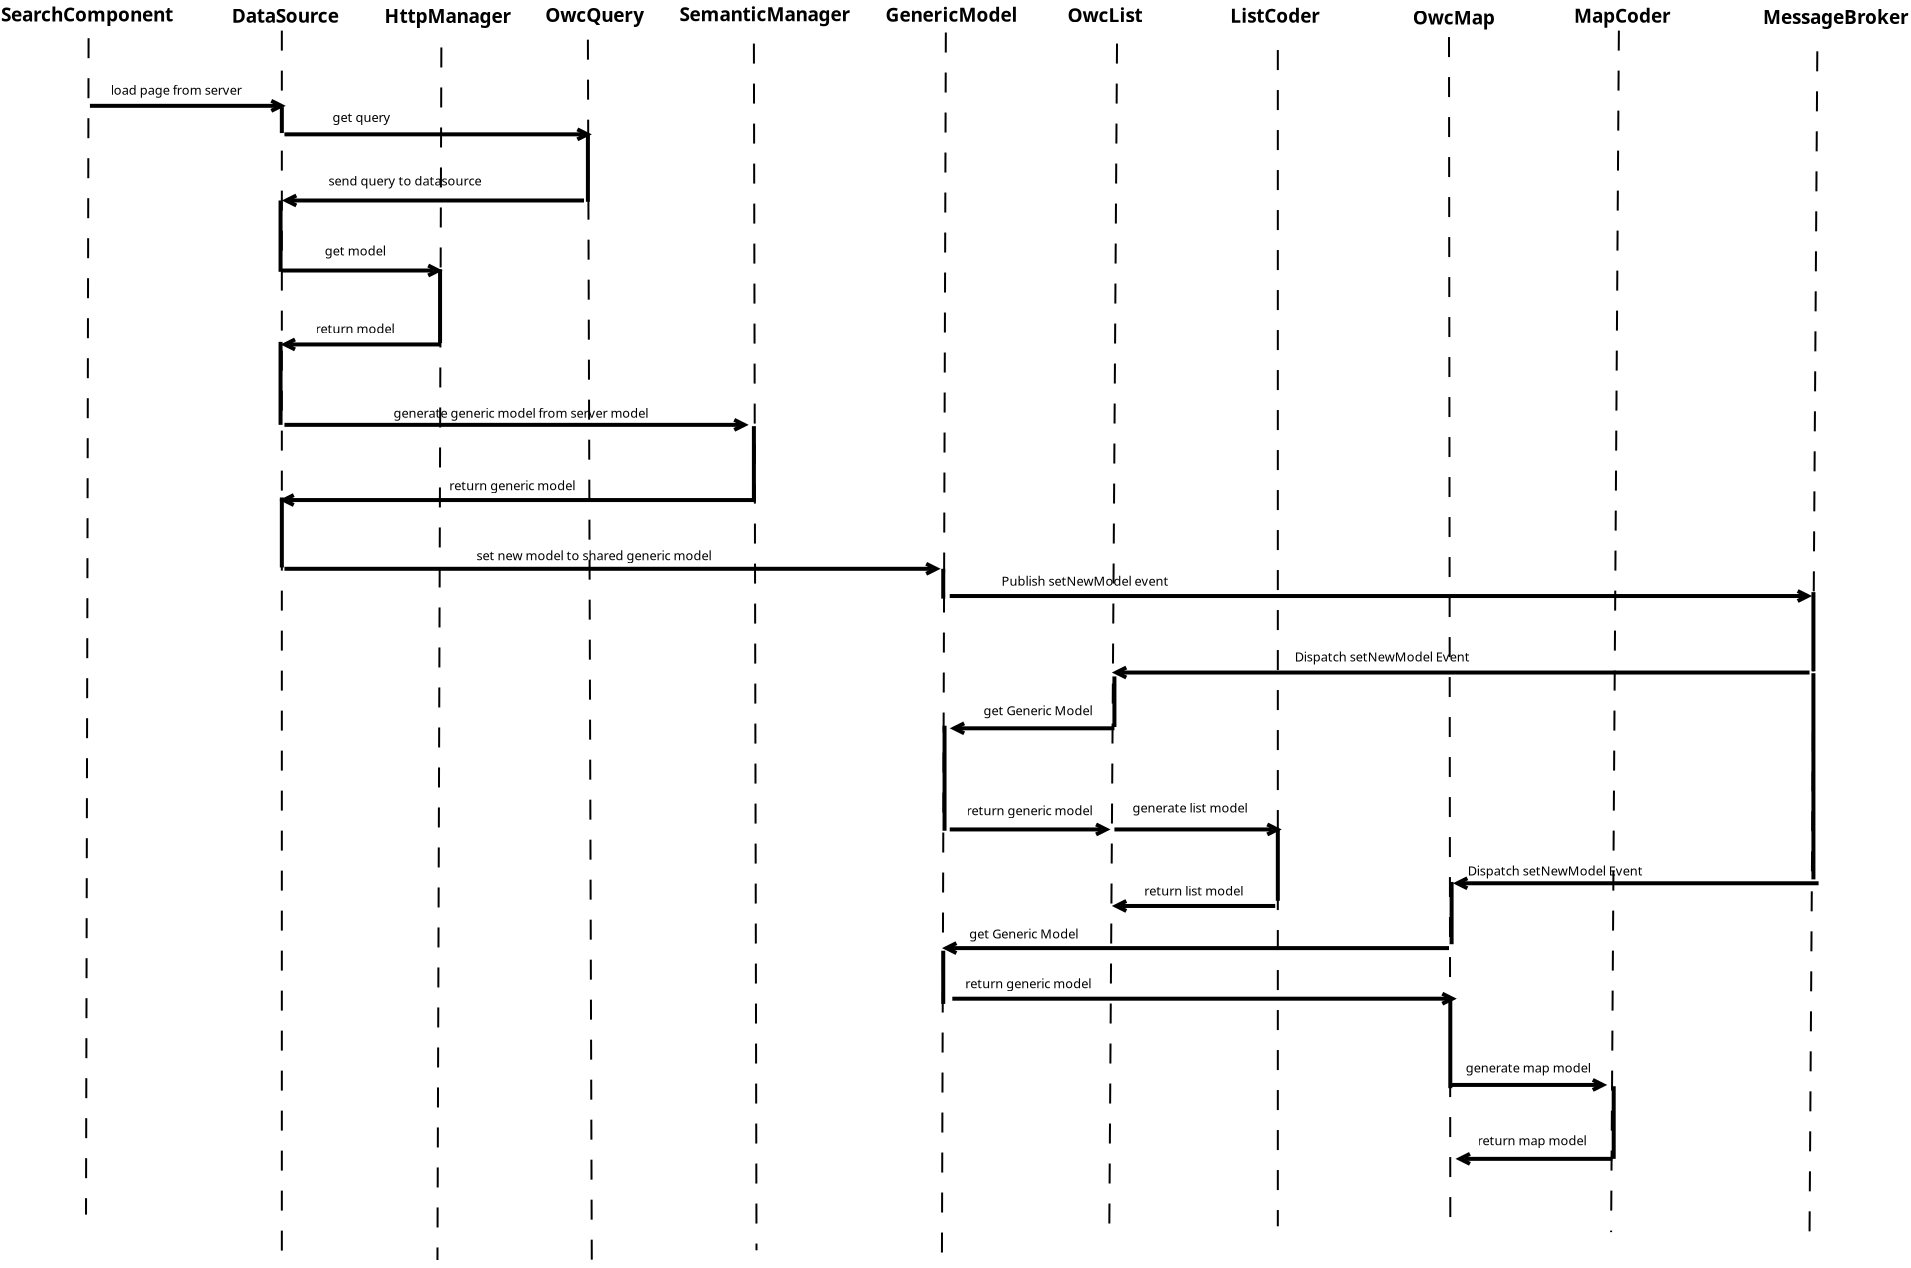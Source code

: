 <?xml version="1.0" encoding="UTF-8"?>
<dia:diagram xmlns:dia="http://www.lysator.liu.se/~alla/dia/">
  <dia:layer name="Background" visible="true" active="true">
    <dia:object type="Standard - Text" version="1" id="O0">
      <dia:attribute name="obj_pos">
        <dia:point val="4.536,3.713"/>
      </dia:attribute>
      <dia:attribute name="obj_bb">
        <dia:rectangle val="4.536,2.83;14.341,3.938"/>
      </dia:attribute>
      <dia:attribute name="text">
        <dia:composite type="text">
          <dia:attribute name="string">
            <dia:string>#SearchComponent#</dia:string>
          </dia:attribute>
          <dia:attribute name="font">
            <dia:font family="sans" style="80" name="Helvetica-Bold"/>
          </dia:attribute>
          <dia:attribute name="height">
            <dia:real val="1.189"/>
          </dia:attribute>
          <dia:attribute name="pos">
            <dia:point val="4.536,3.713"/>
          </dia:attribute>
          <dia:attribute name="color">
            <dia:color val="#000000"/>
          </dia:attribute>
          <dia:attribute name="alignment">
            <dia:enum val="0"/>
          </dia:attribute>
        </dia:composite>
      </dia:attribute>
      <dia:attribute name="valign">
        <dia:enum val="3"/>
      </dia:attribute>
    </dia:object>
    <dia:object type="Standard - Text" version="1" id="O1">
      <dia:attribute name="obj_pos">
        <dia:point val="16.072,3.783"/>
      </dia:attribute>
      <dia:attribute name="obj_bb">
        <dia:rectangle val="16.072,2.9;22.284,4.008"/>
      </dia:attribute>
      <dia:attribute name="text">
        <dia:composite type="text">
          <dia:attribute name="string">
            <dia:string>#DataSource#</dia:string>
          </dia:attribute>
          <dia:attribute name="font">
            <dia:font family="sans" style="80" name="Helvetica-Bold"/>
          </dia:attribute>
          <dia:attribute name="height">
            <dia:real val="1.189"/>
          </dia:attribute>
          <dia:attribute name="pos">
            <dia:point val="16.072,3.783"/>
          </dia:attribute>
          <dia:attribute name="color">
            <dia:color val="#000000"/>
          </dia:attribute>
          <dia:attribute name="alignment">
            <dia:enum val="0"/>
          </dia:attribute>
        </dia:composite>
      </dia:attribute>
      <dia:attribute name="valign">
        <dia:enum val="3"/>
      </dia:attribute>
    </dia:object>
    <dia:object type="Standard - Text" version="1" id="O2">
      <dia:attribute name="obj_pos">
        <dia:point val="31.746,3.738"/>
      </dia:attribute>
      <dia:attribute name="obj_bb">
        <dia:rectangle val="31.746,2.856;37.211,3.963"/>
      </dia:attribute>
      <dia:attribute name="text">
        <dia:composite type="text">
          <dia:attribute name="string">
            <dia:string>#OwcQuery#</dia:string>
          </dia:attribute>
          <dia:attribute name="font">
            <dia:font family="sans" style="80" name="Helvetica-Bold"/>
          </dia:attribute>
          <dia:attribute name="height">
            <dia:real val="1.189"/>
          </dia:attribute>
          <dia:attribute name="pos">
            <dia:point val="31.746,3.738"/>
          </dia:attribute>
          <dia:attribute name="color">
            <dia:color val="#000000"/>
          </dia:attribute>
          <dia:attribute name="alignment">
            <dia:enum val="0"/>
          </dia:attribute>
        </dia:composite>
      </dia:attribute>
      <dia:attribute name="valign">
        <dia:enum val="3"/>
      </dia:attribute>
    </dia:object>
    <dia:object type="Standard - Text" version="1" id="O3">
      <dia:attribute name="obj_pos">
        <dia:point val="38.456,3.708"/>
      </dia:attribute>
      <dia:attribute name="obj_bb">
        <dia:rectangle val="38.456,2.825;48.131,3.933"/>
      </dia:attribute>
      <dia:attribute name="text">
        <dia:composite type="text">
          <dia:attribute name="string">
            <dia:string>#SemanticManager#</dia:string>
          </dia:attribute>
          <dia:attribute name="font">
            <dia:font family="sans" style="80" name="Helvetica-Bold"/>
          </dia:attribute>
          <dia:attribute name="height">
            <dia:real val="1.189"/>
          </dia:attribute>
          <dia:attribute name="pos">
            <dia:point val="38.456,3.708"/>
          </dia:attribute>
          <dia:attribute name="color">
            <dia:color val="#000000"/>
          </dia:attribute>
          <dia:attribute name="alignment">
            <dia:enum val="0"/>
          </dia:attribute>
        </dia:composite>
      </dia:attribute>
      <dia:attribute name="valign">
        <dia:enum val="3"/>
      </dia:attribute>
    </dia:object>
    <dia:object type="Standard - Text" version="1" id="O4">
      <dia:attribute name="obj_pos">
        <dia:point val="48.761,3.728"/>
      </dia:attribute>
      <dia:attribute name="obj_bb">
        <dia:rectangle val="48.761,2.845;56.111,3.953"/>
      </dia:attribute>
      <dia:attribute name="text">
        <dia:composite type="text">
          <dia:attribute name="string">
            <dia:string>#GenericModel#</dia:string>
          </dia:attribute>
          <dia:attribute name="font">
            <dia:font family="sans" style="80" name="Helvetica-Bold"/>
          </dia:attribute>
          <dia:attribute name="height">
            <dia:real val="1.189"/>
          </dia:attribute>
          <dia:attribute name="pos">
            <dia:point val="48.761,3.728"/>
          </dia:attribute>
          <dia:attribute name="color">
            <dia:color val="#000000"/>
          </dia:attribute>
          <dia:attribute name="alignment">
            <dia:enum val="0"/>
          </dia:attribute>
        </dia:composite>
      </dia:attribute>
      <dia:attribute name="valign">
        <dia:enum val="3"/>
      </dia:attribute>
    </dia:object>
    <dia:object type="Standard - Text" version="1" id="O5">
      <dia:attribute name="obj_pos">
        <dia:point val="57.857,3.757"/>
      </dia:attribute>
      <dia:attribute name="obj_bb">
        <dia:rectangle val="57.857,2.875;62.054,3.982"/>
      </dia:attribute>
      <dia:attribute name="text">
        <dia:composite type="text">
          <dia:attribute name="string">
            <dia:string>#OwcList#</dia:string>
          </dia:attribute>
          <dia:attribute name="font">
            <dia:font family="sans" style="80" name="Helvetica-Bold"/>
          </dia:attribute>
          <dia:attribute name="height">
            <dia:real val="1.189"/>
          </dia:attribute>
          <dia:attribute name="pos">
            <dia:point val="57.857,3.757"/>
          </dia:attribute>
          <dia:attribute name="color">
            <dia:color val="#000000"/>
          </dia:attribute>
          <dia:attribute name="alignment">
            <dia:enum val="0"/>
          </dia:attribute>
        </dia:composite>
      </dia:attribute>
      <dia:attribute name="valign">
        <dia:enum val="3"/>
      </dia:attribute>
    </dia:object>
    <dia:object type="Standard - Text" version="1" id="O6">
      <dia:attribute name="obj_pos">
        <dia:point val="65.995,3.772"/>
      </dia:attribute>
      <dia:attribute name="obj_bb">
        <dia:rectangle val="65.995,2.89;71.087,3.997"/>
      </dia:attribute>
      <dia:attribute name="text">
        <dia:composite type="text">
          <dia:attribute name="string">
            <dia:string>#ListCoder#</dia:string>
          </dia:attribute>
          <dia:attribute name="font">
            <dia:font family="sans" style="80" name="Helvetica-Bold"/>
          </dia:attribute>
          <dia:attribute name="height">
            <dia:real val="1.189"/>
          </dia:attribute>
          <dia:attribute name="pos">
            <dia:point val="65.995,3.772"/>
          </dia:attribute>
          <dia:attribute name="color">
            <dia:color val="#000000"/>
          </dia:attribute>
          <dia:attribute name="alignment">
            <dia:enum val="0"/>
          </dia:attribute>
        </dia:composite>
      </dia:attribute>
      <dia:attribute name="valign">
        <dia:enum val="3"/>
      </dia:attribute>
    </dia:object>
    <dia:object type="Standard - Text" version="1" id="O7">
      <dia:attribute name="obj_pos">
        <dia:point val="75.129,3.866"/>
      </dia:attribute>
      <dia:attribute name="obj_bb">
        <dia:rectangle val="75.129,2.984;79.642,4.091"/>
      </dia:attribute>
      <dia:attribute name="text">
        <dia:composite type="text">
          <dia:attribute name="string">
            <dia:string>#OwcMap#</dia:string>
          </dia:attribute>
          <dia:attribute name="font">
            <dia:font family="sans" style="80" name="Helvetica-Bold"/>
          </dia:attribute>
          <dia:attribute name="height">
            <dia:real val="1.189"/>
          </dia:attribute>
          <dia:attribute name="pos">
            <dia:point val="75.129,3.866"/>
          </dia:attribute>
          <dia:attribute name="color">
            <dia:color val="#000000"/>
          </dia:attribute>
          <dia:attribute name="alignment">
            <dia:enum val="0"/>
          </dia:attribute>
        </dia:composite>
      </dia:attribute>
      <dia:attribute name="valign">
        <dia:enum val="3"/>
      </dia:attribute>
    </dia:object>
    <dia:object type="Standard - Text" version="1" id="O8">
      <dia:attribute name="obj_pos">
        <dia:point val="83.19,3.777"/>
      </dia:attribute>
      <dia:attribute name="obj_bb">
        <dia:rectangle val="83.19,2.894;88.597,4.002"/>
      </dia:attribute>
      <dia:attribute name="text">
        <dia:composite type="text">
          <dia:attribute name="string">
            <dia:string>#MapCoder#</dia:string>
          </dia:attribute>
          <dia:attribute name="font">
            <dia:font family="sans" style="80" name="Helvetica-Bold"/>
          </dia:attribute>
          <dia:attribute name="height">
            <dia:real val="1.189"/>
          </dia:attribute>
          <dia:attribute name="pos">
            <dia:point val="83.19,3.777"/>
          </dia:attribute>
          <dia:attribute name="color">
            <dia:color val="#000000"/>
          </dia:attribute>
          <dia:attribute name="alignment">
            <dia:enum val="0"/>
          </dia:attribute>
        </dia:composite>
      </dia:attribute>
      <dia:attribute name="valign">
        <dia:enum val="3"/>
      </dia:attribute>
    </dia:object>
    <dia:object type="Standard - Text" version="1" id="O9">
      <dia:attribute name="obj_pos">
        <dia:point val="92.639,3.837"/>
      </dia:attribute>
      <dia:attribute name="obj_bb">
        <dia:rectangle val="92.639,2.955;100.889,4.062"/>
      </dia:attribute>
      <dia:attribute name="text">
        <dia:composite type="text">
          <dia:attribute name="string">
            <dia:string>#MessageBroker#</dia:string>
          </dia:attribute>
          <dia:attribute name="font">
            <dia:font family="sans" style="80" name="Helvetica-Bold"/>
          </dia:attribute>
          <dia:attribute name="height">
            <dia:real val="1.189"/>
          </dia:attribute>
          <dia:attribute name="pos">
            <dia:point val="92.639,3.837"/>
          </dia:attribute>
          <dia:attribute name="color">
            <dia:color val="#000000"/>
          </dia:attribute>
          <dia:attribute name="alignment">
            <dia:enum val="0"/>
          </dia:attribute>
        </dia:composite>
      </dia:attribute>
      <dia:attribute name="valign">
        <dia:enum val="3"/>
      </dia:attribute>
    </dia:object>
    <dia:object type="Standard - Line" version="0" id="O10">
      <dia:attribute name="obj_pos">
        <dia:point val="8.915,4.549"/>
      </dia:attribute>
      <dia:attribute name="obj_bb">
        <dia:rectangle val="8.737,4.499;8.965,63.422"/>
      </dia:attribute>
      <dia:attribute name="conn_endpoints">
        <dia:point val="8.915,4.549"/>
        <dia:point val="8.787,63.371"/>
      </dia:attribute>
      <dia:attribute name="numcp">
        <dia:int val="1"/>
      </dia:attribute>
      <dia:attribute name="line_style">
        <dia:enum val="1"/>
      </dia:attribute>
    </dia:object>
    <dia:object type="Standard - Line" version="0" id="O11">
      <dia:attribute name="obj_pos">
        <dia:point val="18.578,4.171"/>
      </dia:attribute>
      <dia:attribute name="obj_bb">
        <dia:rectangle val="18.528,4.121;18.628,65.432"/>
      </dia:attribute>
      <dia:attribute name="conn_endpoints">
        <dia:point val="18.578,4.171"/>
        <dia:point val="18.578,65.382"/>
      </dia:attribute>
      <dia:attribute name="numcp">
        <dia:int val="1"/>
      </dia:attribute>
      <dia:attribute name="line_style">
        <dia:enum val="1"/>
      </dia:attribute>
    </dia:object>
    <dia:object type="Standard - Line" version="0" id="O12">
      <dia:attribute name="obj_pos">
        <dia:point val="33.881,4.625"/>
      </dia:attribute>
      <dia:attribute name="obj_bb">
        <dia:rectangle val="33.831,4.574;34.126,66.015"/>
      </dia:attribute>
      <dia:attribute name="conn_endpoints">
        <dia:point val="33.881,4.625"/>
        <dia:point val="34.076,65.965"/>
      </dia:attribute>
      <dia:attribute name="numcp">
        <dia:int val="1"/>
      </dia:attribute>
      <dia:attribute name="line_style">
        <dia:enum val="1"/>
      </dia:attribute>
    </dia:object>
    <dia:object type="Standard - Line" version="0" id="O13">
      <dia:attribute name="obj_pos">
        <dia:point val="42.181,4.819"/>
      </dia:attribute>
      <dia:attribute name="obj_bb">
        <dia:rectangle val="42.131,4.769;42.361,65.205"/>
      </dia:attribute>
      <dia:attribute name="conn_endpoints">
        <dia:point val="42.181,4.819"/>
        <dia:point val="42.311,65.155"/>
      </dia:attribute>
      <dia:attribute name="numcp">
        <dia:int val="1"/>
      </dia:attribute>
      <dia:attribute name="line_style">
        <dia:enum val="1"/>
      </dia:attribute>
    </dia:object>
    <dia:object type="Standard - Line" version="0" id="O14">
      <dia:attribute name="obj_pos">
        <dia:point val="51.778,4.268"/>
      </dia:attribute>
      <dia:attribute name="obj_bb">
        <dia:rectangle val="51.533,4.218;51.828,65.399"/>
      </dia:attribute>
      <dia:attribute name="conn_endpoints">
        <dia:point val="51.778,4.268"/>
        <dia:point val="51.583,65.349"/>
      </dia:attribute>
      <dia:attribute name="numcp">
        <dia:int val="1"/>
      </dia:attribute>
      <dia:attribute name="line_style">
        <dia:enum val="1"/>
      </dia:attribute>
    </dia:object>
    <dia:object type="Standard - Line" version="0" id="O15">
      <dia:attribute name="obj_pos">
        <dia:point val="60.337,4.819"/>
      </dia:attribute>
      <dia:attribute name="obj_bb">
        <dia:rectangle val="59.897,4.769;60.387,64.654"/>
      </dia:attribute>
      <dia:attribute name="conn_endpoints">
        <dia:point val="60.337,4.819"/>
        <dia:point val="59.948,64.603"/>
      </dia:attribute>
      <dia:attribute name="numcp">
        <dia:int val="1"/>
      </dia:attribute>
      <dia:attribute name="line_style">
        <dia:enum val="1"/>
      </dia:attribute>
    </dia:object>
    <dia:object type="Standard - Line" version="0" id="O16">
      <dia:attribute name="obj_pos">
        <dia:point val="68.377,5.143"/>
      </dia:attribute>
      <dia:attribute name="obj_bb">
        <dia:rectangle val="68.327,5.093;68.427,64.005"/>
      </dia:attribute>
      <dia:attribute name="conn_endpoints">
        <dia:point val="68.377,5.143"/>
        <dia:point val="68.377,63.955"/>
      </dia:attribute>
      <dia:attribute name="numcp">
        <dia:int val="1"/>
      </dia:attribute>
      <dia:attribute name="line_style">
        <dia:enum val="1"/>
      </dia:attribute>
    </dia:object>
    <dia:object type="Standard - Line" version="0" id="O17">
      <dia:attribute name="obj_pos">
        <dia:point val="76.936,4.495"/>
      </dia:attribute>
      <dia:attribute name="obj_bb">
        <dia:rectangle val="76.886,4.445;77.051,63.648"/>
      </dia:attribute>
      <dia:attribute name="conn_endpoints">
        <dia:point val="76.936,4.495"/>
        <dia:point val="77.001,63.598"/>
      </dia:attribute>
      <dia:attribute name="numcp">
        <dia:int val="1"/>
      </dia:attribute>
      <dia:attribute name="line_style">
        <dia:enum val="1"/>
      </dia:attribute>
    </dia:object>
    <dia:object type="Standard - Line" version="0" id="O18">
      <dia:attribute name="obj_pos">
        <dia:point val="85.43,4.171"/>
      </dia:attribute>
      <dia:attribute name="obj_bb">
        <dia:rectangle val="84.991,4.12;85.481,64.297"/>
      </dia:attribute>
      <dia:attribute name="conn_endpoints">
        <dia:point val="85.43,4.171"/>
        <dia:point val="85.041,64.247"/>
      </dia:attribute>
      <dia:attribute name="numcp">
        <dia:int val="1"/>
      </dia:attribute>
      <dia:attribute name="line_style">
        <dia:enum val="1"/>
      </dia:attribute>
    </dia:object>
    <dia:object type="Standard - Line" version="0" id="O19">
      <dia:attribute name="obj_pos">
        <dia:point val="95.351,5.208"/>
      </dia:attribute>
      <dia:attribute name="obj_bb">
        <dia:rectangle val="94.912,5.158;95.402,64.524"/>
      </dia:attribute>
      <dia:attribute name="conn_endpoints">
        <dia:point val="95.351,5.208"/>
        <dia:point val="94.962,64.474"/>
      </dia:attribute>
      <dia:attribute name="numcp">
        <dia:int val="1"/>
      </dia:attribute>
      <dia:attribute name="line_style">
        <dia:enum val="1"/>
      </dia:attribute>
    </dia:object>
    <dia:object type="Standard - Text" version="1" id="O20">
      <dia:attribute name="obj_pos">
        <dia:point val="23.714,3.793"/>
      </dia:attribute>
      <dia:attribute name="obj_bb">
        <dia:rectangle val="23.714,2.91;30.794,4.018"/>
      </dia:attribute>
      <dia:attribute name="text">
        <dia:composite type="text">
          <dia:attribute name="string">
            <dia:string>#HttpManager#</dia:string>
          </dia:attribute>
          <dia:attribute name="font">
            <dia:font family="sans" style="80" name="Helvetica-Bold"/>
          </dia:attribute>
          <dia:attribute name="height">
            <dia:real val="1.189"/>
          </dia:attribute>
          <dia:attribute name="pos">
            <dia:point val="23.714,3.793"/>
          </dia:attribute>
          <dia:attribute name="color">
            <dia:color val="#000000"/>
          </dia:attribute>
          <dia:attribute name="alignment">
            <dia:enum val="0"/>
          </dia:attribute>
        </dia:composite>
      </dia:attribute>
      <dia:attribute name="valign">
        <dia:enum val="3"/>
      </dia:attribute>
    </dia:object>
    <dia:object type="Standard - Line" version="0" id="O21">
      <dia:attribute name="obj_pos">
        <dia:point val="26.554,5.014"/>
      </dia:attribute>
      <dia:attribute name="obj_bb">
        <dia:rectangle val="26.309,4.964;26.604,65.691"/>
      </dia:attribute>
      <dia:attribute name="conn_endpoints">
        <dia:point val="26.554,5.014"/>
        <dia:point val="26.359,65.641"/>
      </dia:attribute>
      <dia:attribute name="numcp">
        <dia:int val="1"/>
      </dia:attribute>
      <dia:attribute name="line_style">
        <dia:enum val="1"/>
      </dia:attribute>
    </dia:object>
    <dia:object type="Standard - Line" version="0" id="O22">
      <dia:attribute name="obj_pos">
        <dia:point val="8.982,7.932"/>
      </dia:attribute>
      <dia:attribute name="obj_bb">
        <dia:rectangle val="8.882,7.52;18.997,8.343"/>
      </dia:attribute>
      <dia:attribute name="conn_endpoints">
        <dia:point val="8.982,7.932"/>
        <dia:point val="18.773,7.932"/>
      </dia:attribute>
      <dia:attribute name="numcp">
        <dia:int val="1"/>
      </dia:attribute>
      <dia:attribute name="line_width">
        <dia:real val="0.2"/>
      </dia:attribute>
      <dia:attribute name="end_arrow">
        <dia:enum val="1"/>
      </dia:attribute>
      <dia:attribute name="end_arrow_length">
        <dia:real val="0.5"/>
      </dia:attribute>
      <dia:attribute name="end_arrow_width">
        <dia:real val="0.5"/>
      </dia:attribute>
    </dia:object>
    <dia:object type="Standard - Line" version="0" id="O23">
      <dia:attribute name="obj_pos">
        <dia:point val="18.708,9.358"/>
      </dia:attribute>
      <dia:attribute name="obj_bb">
        <dia:rectangle val="18.608,8.946;34.299,9.77"/>
      </dia:attribute>
      <dia:attribute name="conn_endpoints">
        <dia:point val="18.708,9.358"/>
        <dia:point val="34.076,9.358"/>
      </dia:attribute>
      <dia:attribute name="numcp">
        <dia:int val="1"/>
      </dia:attribute>
      <dia:attribute name="line_width">
        <dia:real val="0.2"/>
      </dia:attribute>
      <dia:attribute name="end_arrow">
        <dia:enum val="1"/>
      </dia:attribute>
      <dia:attribute name="end_arrow_length">
        <dia:real val="0.5"/>
      </dia:attribute>
      <dia:attribute name="end_arrow_width">
        <dia:real val="0.5"/>
      </dia:attribute>
    </dia:object>
    <dia:object type="Standard - Line" version="0" id="O24">
      <dia:attribute name="obj_pos">
        <dia:point val="33.687,12.665"/>
      </dia:attribute>
      <dia:attribute name="obj_bb">
        <dia:rectangle val="18.355,12.253;33.787,13.077"/>
      </dia:attribute>
      <dia:attribute name="conn_endpoints">
        <dia:point val="33.687,12.665"/>
        <dia:point val="18.578,12.665"/>
      </dia:attribute>
      <dia:attribute name="numcp">
        <dia:int val="1"/>
      </dia:attribute>
      <dia:attribute name="line_width">
        <dia:real val="0.2"/>
      </dia:attribute>
      <dia:attribute name="end_arrow">
        <dia:enum val="1"/>
      </dia:attribute>
      <dia:attribute name="end_arrow_length">
        <dia:real val="0.5"/>
      </dia:attribute>
      <dia:attribute name="end_arrow_width">
        <dia:real val="0.5"/>
      </dia:attribute>
    </dia:object>
    <dia:object type="Standard - Line" version="0" id="O25">
      <dia:attribute name="obj_pos">
        <dia:point val="18.578,16.166"/>
      </dia:attribute>
      <dia:attribute name="obj_bb">
        <dia:rectangle val="18.478,15.755;26.842,16.578"/>
      </dia:attribute>
      <dia:attribute name="conn_endpoints">
        <dia:point val="18.578,16.166"/>
        <dia:point val="26.619,16.166"/>
      </dia:attribute>
      <dia:attribute name="numcp">
        <dia:int val="1"/>
      </dia:attribute>
      <dia:attribute name="line_width">
        <dia:real val="0.2"/>
      </dia:attribute>
      <dia:attribute name="end_arrow">
        <dia:enum val="1"/>
      </dia:attribute>
      <dia:attribute name="end_arrow_length">
        <dia:real val="0.5"/>
      </dia:attribute>
      <dia:attribute name="end_arrow_width">
        <dia:real val="0.5"/>
      </dia:attribute>
    </dia:object>
    <dia:object type="Standard - Line" version="0" id="O26">
      <dia:attribute name="obj_pos">
        <dia:point val="26.489,19.863"/>
      </dia:attribute>
      <dia:attribute name="obj_bb">
        <dia:rectangle val="18.29,19.451;26.589,20.274"/>
      </dia:attribute>
      <dia:attribute name="conn_endpoints">
        <dia:point val="26.489,19.863"/>
        <dia:point val="18.514,19.863"/>
      </dia:attribute>
      <dia:attribute name="numcp">
        <dia:int val="1"/>
      </dia:attribute>
      <dia:attribute name="line_width">
        <dia:real val="0.2"/>
      </dia:attribute>
      <dia:attribute name="end_arrow">
        <dia:enum val="1"/>
      </dia:attribute>
      <dia:attribute name="end_arrow_length">
        <dia:real val="0.5"/>
      </dia:attribute>
      <dia:attribute name="end_arrow_width">
        <dia:real val="0.5"/>
      </dia:attribute>
    </dia:object>
    <dia:object type="Standard - Line" version="0" id="O27">
      <dia:attribute name="obj_pos">
        <dia:point val="18.708,23.883"/>
      </dia:attribute>
      <dia:attribute name="obj_bb">
        <dia:rectangle val="18.608,23.471;42.145,24.294"/>
      </dia:attribute>
      <dia:attribute name="conn_endpoints">
        <dia:point val="18.708,23.883"/>
        <dia:point val="41.922,23.883"/>
      </dia:attribute>
      <dia:attribute name="numcp">
        <dia:int val="1"/>
      </dia:attribute>
      <dia:attribute name="line_width">
        <dia:real val="0.2"/>
      </dia:attribute>
      <dia:attribute name="end_arrow">
        <dia:enum val="1"/>
      </dia:attribute>
      <dia:attribute name="end_arrow_length">
        <dia:real val="0.5"/>
      </dia:attribute>
      <dia:attribute name="end_arrow_width">
        <dia:real val="0.5"/>
      </dia:attribute>
    </dia:object>
    <dia:object type="Standard - Line" version="0" id="O28">
      <dia:attribute name="obj_pos">
        <dia:point val="42.246,27.643"/>
      </dia:attribute>
      <dia:attribute name="obj_bb">
        <dia:rectangle val="18.225,27.232;42.346,28.055"/>
      </dia:attribute>
      <dia:attribute name="conn_endpoints">
        <dia:point val="42.246,27.643"/>
        <dia:point val="18.449,27.643"/>
      </dia:attribute>
      <dia:attribute name="numcp">
        <dia:int val="1"/>
      </dia:attribute>
      <dia:attribute name="line_width">
        <dia:real val="0.2"/>
      </dia:attribute>
      <dia:attribute name="end_arrow">
        <dia:enum val="1"/>
      </dia:attribute>
      <dia:attribute name="end_arrow_length">
        <dia:real val="0.5"/>
      </dia:attribute>
      <dia:attribute name="end_arrow_width">
        <dia:real val="0.5"/>
      </dia:attribute>
    </dia:object>
    <dia:object type="Standard - Line" version="0" id="O29">
      <dia:attribute name="obj_pos">
        <dia:point val="18.708,31.08"/>
      </dia:attribute>
      <dia:attribute name="obj_bb">
        <dia:rectangle val="18.608,30.668;51.742,31.492"/>
      </dia:attribute>
      <dia:attribute name="conn_endpoints">
        <dia:point val="18.708,31.08"/>
        <dia:point val="51.518,31.08"/>
      </dia:attribute>
      <dia:attribute name="numcp">
        <dia:int val="1"/>
      </dia:attribute>
      <dia:attribute name="line_width">
        <dia:real val="0.2"/>
      </dia:attribute>
      <dia:attribute name="end_arrow">
        <dia:enum val="1"/>
      </dia:attribute>
      <dia:attribute name="end_arrow_length">
        <dia:real val="0.5"/>
      </dia:attribute>
      <dia:attribute name="end_arrow_width">
        <dia:real val="0.5"/>
      </dia:attribute>
    </dia:object>
    <dia:object type="Standard - Line" version="0" id="O30">
      <dia:attribute name="obj_pos">
        <dia:point val="51.972,32.442"/>
      </dia:attribute>
      <dia:attribute name="obj_bb">
        <dia:rectangle val="51.872,32.03;95.316,32.854"/>
      </dia:attribute>
      <dia:attribute name="conn_endpoints">
        <dia:point val="51.972,32.442"/>
        <dia:point val="95.092,32.442"/>
      </dia:attribute>
      <dia:attribute name="numcp">
        <dia:int val="1"/>
      </dia:attribute>
      <dia:attribute name="line_width">
        <dia:real val="0.2"/>
      </dia:attribute>
      <dia:attribute name="end_arrow">
        <dia:enum val="1"/>
      </dia:attribute>
      <dia:attribute name="end_arrow_length">
        <dia:real val="0.5"/>
      </dia:attribute>
      <dia:attribute name="end_arrow_width">
        <dia:real val="0.5"/>
      </dia:attribute>
    </dia:object>
    <dia:object type="Standard - Line" version="0" id="O31">
      <dia:attribute name="obj_pos">
        <dia:point val="94.962,36.267"/>
      </dia:attribute>
      <dia:attribute name="obj_bb">
        <dia:rectangle val="59.854,35.856;95.062,36.679"/>
      </dia:attribute>
      <dia:attribute name="conn_endpoints">
        <dia:point val="94.962,36.267"/>
        <dia:point val="60.077,36.267"/>
      </dia:attribute>
      <dia:attribute name="numcp">
        <dia:int val="1"/>
      </dia:attribute>
      <dia:attribute name="line_width">
        <dia:real val="0.2"/>
      </dia:attribute>
      <dia:attribute name="end_arrow">
        <dia:enum val="1"/>
      </dia:attribute>
      <dia:attribute name="end_arrow_length">
        <dia:real val="0.5"/>
      </dia:attribute>
      <dia:attribute name="end_arrow_width">
        <dia:real val="0.5"/>
      </dia:attribute>
    </dia:object>
    <dia:object type="Standard - Line" version="0" id="O32">
      <dia:attribute name="obj_pos">
        <dia:point val="60.207,44.113"/>
      </dia:attribute>
      <dia:attribute name="obj_bb">
        <dia:rectangle val="60.107,43.702;68.795,44.525"/>
      </dia:attribute>
      <dia:attribute name="conn_endpoints">
        <dia:point val="60.207,44.113"/>
        <dia:point val="68.572,44.113"/>
      </dia:attribute>
      <dia:attribute name="numcp">
        <dia:int val="1"/>
      </dia:attribute>
      <dia:attribute name="line_width">
        <dia:real val="0.2"/>
      </dia:attribute>
      <dia:attribute name="end_arrow">
        <dia:enum val="1"/>
      </dia:attribute>
      <dia:attribute name="end_arrow_length">
        <dia:real val="0.5"/>
      </dia:attribute>
      <dia:attribute name="end_arrow_width">
        <dia:real val="0.5"/>
      </dia:attribute>
    </dia:object>
    <dia:object type="Standard - Line" version="0" id="O33">
      <dia:attribute name="obj_pos">
        <dia:point val="68.247,47.939"/>
      </dia:attribute>
      <dia:attribute name="obj_bb">
        <dia:rectangle val="59.854,47.527;68.347,48.351"/>
      </dia:attribute>
      <dia:attribute name="conn_endpoints">
        <dia:point val="68.247,47.939"/>
        <dia:point val="60.077,47.939"/>
      </dia:attribute>
      <dia:attribute name="numcp">
        <dia:int val="1"/>
      </dia:attribute>
      <dia:attribute name="line_width">
        <dia:real val="0.2"/>
      </dia:attribute>
      <dia:attribute name="end_arrow">
        <dia:enum val="1"/>
      </dia:attribute>
      <dia:attribute name="end_arrow_length">
        <dia:real val="0.5"/>
      </dia:attribute>
      <dia:attribute name="end_arrow_width">
        <dia:real val="0.5"/>
      </dia:attribute>
    </dia:object>
    <dia:object type="Standard - Line" version="0" id="O34">
      <dia:attribute name="obj_pos">
        <dia:point val="95.416,46.804"/>
      </dia:attribute>
      <dia:attribute name="obj_bb">
        <dia:rectangle val="76.907,46.392;95.516,47.216"/>
      </dia:attribute>
      <dia:attribute name="conn_endpoints">
        <dia:point val="95.416,46.804"/>
        <dia:point val="77.131,46.804"/>
      </dia:attribute>
      <dia:attribute name="numcp">
        <dia:int val="1"/>
      </dia:attribute>
      <dia:attribute name="line_width">
        <dia:real val="0.2"/>
      </dia:attribute>
      <dia:attribute name="end_arrow">
        <dia:enum val="1"/>
      </dia:attribute>
      <dia:attribute name="end_arrow_length">
        <dia:real val="0.5"/>
      </dia:attribute>
      <dia:attribute name="end_arrow_width">
        <dia:real val="0.5"/>
      </dia:attribute>
    </dia:object>
    <dia:object type="Standard - Line" version="0" id="O35">
      <dia:attribute name="obj_pos">
        <dia:point val="77.001,56.887"/>
      </dia:attribute>
      <dia:attribute name="obj_bb">
        <dia:rectangle val="76.901,56.475;85.07,57.299"/>
      </dia:attribute>
      <dia:attribute name="conn_endpoints">
        <dia:point val="77.001,56.887"/>
        <dia:point val="84.847,56.887"/>
      </dia:attribute>
      <dia:attribute name="numcp">
        <dia:int val="1"/>
      </dia:attribute>
      <dia:attribute name="line_width">
        <dia:real val="0.2"/>
      </dia:attribute>
      <dia:attribute name="end_arrow">
        <dia:enum val="1"/>
      </dia:attribute>
      <dia:attribute name="end_arrow_length">
        <dia:real val="0.5"/>
      </dia:attribute>
      <dia:attribute name="end_arrow_width">
        <dia:real val="0.5"/>
      </dia:attribute>
    </dia:object>
    <dia:object type="Standard - Line" version="0" id="O36">
      <dia:attribute name="obj_pos">
        <dia:point val="85.106,60.583"/>
      </dia:attribute>
      <dia:attribute name="obj_bb">
        <dia:rectangle val="77.037,60.172;85.206,60.995"/>
      </dia:attribute>
      <dia:attribute name="conn_endpoints">
        <dia:point val="85.106,60.583"/>
        <dia:point val="77.26,60.583"/>
      </dia:attribute>
      <dia:attribute name="numcp">
        <dia:int val="1"/>
      </dia:attribute>
      <dia:attribute name="line_width">
        <dia:real val="0.2"/>
      </dia:attribute>
      <dia:attribute name="end_arrow">
        <dia:enum val="1"/>
      </dia:attribute>
      <dia:attribute name="end_arrow_length">
        <dia:real val="0.5"/>
      </dia:attribute>
      <dia:attribute name="end_arrow_width">
        <dia:real val="0.5"/>
      </dia:attribute>
    </dia:object>
    <dia:object type="Standard - Line" version="0" id="O37">
      <dia:attribute name="obj_pos">
        <dia:point val="18.578,7.996"/>
      </dia:attribute>
      <dia:attribute name="obj_bb">
        <dia:rectangle val="18.478,7.896;18.678,9.393"/>
      </dia:attribute>
      <dia:attribute name="conn_endpoints">
        <dia:point val="18.578,7.996"/>
        <dia:point val="18.578,9.293"/>
      </dia:attribute>
      <dia:attribute name="numcp">
        <dia:int val="1"/>
      </dia:attribute>
      <dia:attribute name="line_width">
        <dia:real val="0.2"/>
      </dia:attribute>
    </dia:object>
    <dia:object type="Standard - Line" version="0" id="O38">
      <dia:attribute name="obj_pos">
        <dia:point val="33.881,9.358"/>
      </dia:attribute>
      <dia:attribute name="obj_bb">
        <dia:rectangle val="33.781,9.258;33.981,12.83"/>
      </dia:attribute>
      <dia:attribute name="conn_endpoints">
        <dia:point val="33.881,9.358"/>
        <dia:point val="33.881,12.73"/>
      </dia:attribute>
      <dia:attribute name="numcp">
        <dia:int val="1"/>
      </dia:attribute>
      <dia:attribute name="line_width">
        <dia:real val="0.2"/>
      </dia:attribute>
    </dia:object>
    <dia:object type="Standard - Line" version="0" id="O39">
      <dia:attribute name="obj_pos">
        <dia:point val="18.514,12.665"/>
      </dia:attribute>
      <dia:attribute name="obj_bb">
        <dia:rectangle val="18.414,12.565;18.614,16.331"/>
      </dia:attribute>
      <dia:attribute name="conn_endpoints">
        <dia:point val="18.514,12.665"/>
        <dia:point val="18.514,16.231"/>
      </dia:attribute>
      <dia:attribute name="numcp">
        <dia:int val="1"/>
      </dia:attribute>
      <dia:attribute name="line_width">
        <dia:real val="0.2"/>
      </dia:attribute>
    </dia:object>
    <dia:object type="Standard - Line" version="0" id="O40">
      <dia:attribute name="obj_pos">
        <dia:point val="26.489,16.102"/>
      </dia:attribute>
      <dia:attribute name="obj_bb">
        <dia:rectangle val="26.389,16.002;26.589,19.898"/>
      </dia:attribute>
      <dia:attribute name="conn_endpoints">
        <dia:point val="26.489,16.102"/>
        <dia:point val="26.489,19.798"/>
      </dia:attribute>
      <dia:attribute name="numcp">
        <dia:int val="1"/>
      </dia:attribute>
      <dia:attribute name="line_width">
        <dia:real val="0.2"/>
      </dia:attribute>
    </dia:object>
    <dia:object type="Standard - Line" version="0" id="O41">
      <dia:attribute name="obj_pos">
        <dia:point val="18.514,19.733"/>
      </dia:attribute>
      <dia:attribute name="obj_bb">
        <dia:rectangle val="18.414,19.633;18.614,23.983"/>
      </dia:attribute>
      <dia:attribute name="conn_endpoints">
        <dia:point val="18.514,19.733"/>
        <dia:point val="18.514,23.883"/>
      </dia:attribute>
      <dia:attribute name="numcp">
        <dia:int val="1"/>
      </dia:attribute>
      <dia:attribute name="line_width">
        <dia:real val="0.2"/>
      </dia:attribute>
    </dia:object>
    <dia:object type="Standard - Line" version="0" id="O42">
      <dia:attribute name="obj_pos">
        <dia:point val="42.181,23.948"/>
      </dia:attribute>
      <dia:attribute name="obj_bb">
        <dia:rectangle val="42.081,23.848;42.281,27.808"/>
      </dia:attribute>
      <dia:attribute name="conn_endpoints">
        <dia:point val="42.181,23.948"/>
        <dia:point val="42.181,27.708"/>
      </dia:attribute>
      <dia:attribute name="numcp">
        <dia:int val="1"/>
      </dia:attribute>
      <dia:attribute name="line_width">
        <dia:real val="0.2"/>
      </dia:attribute>
    </dia:object>
    <dia:object type="Standard - Line" version="0" id="O43">
      <dia:attribute name="obj_pos">
        <dia:point val="18.578,27.514"/>
      </dia:attribute>
      <dia:attribute name="obj_bb">
        <dia:rectangle val="18.478,27.414;18.678,31.115"/>
      </dia:attribute>
      <dia:attribute name="conn_endpoints">
        <dia:point val="18.578,27.514"/>
        <dia:point val="18.578,31.015"/>
      </dia:attribute>
      <dia:attribute name="numcp">
        <dia:int val="1"/>
      </dia:attribute>
      <dia:attribute name="line_width">
        <dia:real val="0.2"/>
      </dia:attribute>
    </dia:object>
    <dia:object type="Standard - Line" version="0" id="O44">
      <dia:attribute name="obj_pos">
        <dia:point val="51.648,31.08"/>
      </dia:attribute>
      <dia:attribute name="obj_bb">
        <dia:rectangle val="51.548,30.98;51.748,32.672"/>
      </dia:attribute>
      <dia:attribute name="conn_endpoints">
        <dia:point val="51.648,31.08"/>
        <dia:point val="51.648,32.572"/>
      </dia:attribute>
      <dia:attribute name="numcp">
        <dia:int val="1"/>
      </dia:attribute>
      <dia:attribute name="line_width">
        <dia:real val="0.2"/>
      </dia:attribute>
    </dia:object>
    <dia:object type="Standard - Line" version="0" id="O45">
      <dia:attribute name="obj_pos">
        <dia:point val="95.157,32.247"/>
      </dia:attribute>
      <dia:attribute name="obj_bb">
        <dia:rectangle val="95.057,32.147;95.257,36.303"/>
      </dia:attribute>
      <dia:attribute name="conn_endpoints">
        <dia:point val="95.157,32.247"/>
        <dia:point val="95.157,36.203"/>
      </dia:attribute>
      <dia:attribute name="numcp">
        <dia:int val="1"/>
      </dia:attribute>
      <dia:attribute name="line_width">
        <dia:real val="0.2"/>
      </dia:attribute>
    </dia:object>
    <dia:object type="Standard - Line" version="0" id="O46">
      <dia:attribute name="obj_pos">
        <dia:point val="68.377,44.113"/>
      </dia:attribute>
      <dia:attribute name="obj_bb">
        <dia:rectangle val="68.277,44.013;68.477,47.78"/>
      </dia:attribute>
      <dia:attribute name="conn_endpoints">
        <dia:point val="68.377,44.113"/>
        <dia:point val="68.377,47.68"/>
      </dia:attribute>
      <dia:attribute name="numcp">
        <dia:int val="1"/>
      </dia:attribute>
      <dia:attribute name="line_width">
        <dia:real val="0.2"/>
      </dia:attribute>
    </dia:object>
    <dia:object type="Standard - Line" version="0" id="O47">
      <dia:attribute name="obj_pos">
        <dia:point val="95.157,36.3"/>
      </dia:attribute>
      <dia:attribute name="obj_bb">
        <dia:rectangle val="95.057,36.2;95.257,46.71"/>
      </dia:attribute>
      <dia:attribute name="conn_endpoints">
        <dia:point val="95.157,36.3"/>
        <dia:point val="95.157,46.61"/>
      </dia:attribute>
      <dia:attribute name="numcp">
        <dia:int val="1"/>
      </dia:attribute>
      <dia:attribute name="line_width">
        <dia:real val="0.2"/>
      </dia:attribute>
    </dia:object>
    <dia:object type="Standard - Line" version="0" id="O48">
      <dia:attribute name="obj_pos">
        <dia:point val="77.001,52.575"/>
      </dia:attribute>
      <dia:attribute name="obj_bb">
        <dia:rectangle val="76.901,52.475;77.101,57.149"/>
      </dia:attribute>
      <dia:attribute name="conn_endpoints">
        <dia:point val="77.001,52.575"/>
        <dia:point val="77.001,57.049"/>
      </dia:attribute>
      <dia:attribute name="numcp">
        <dia:int val="1"/>
      </dia:attribute>
      <dia:attribute name="line_width">
        <dia:real val="0.2"/>
      </dia:attribute>
    </dia:object>
    <dia:object type="Standard - Line" version="0" id="O49">
      <dia:attribute name="obj_pos">
        <dia:point val="85.171,56.952"/>
      </dia:attribute>
      <dia:attribute name="obj_bb">
        <dia:rectangle val="85.071,56.852;85.271,60.683"/>
      </dia:attribute>
      <dia:attribute name="conn_endpoints">
        <dia:point val="85.171,56.952"/>
        <dia:point val="85.171,60.583"/>
      </dia:attribute>
      <dia:attribute name="numcp">
        <dia:int val="1"/>
      </dia:attribute>
      <dia:attribute name="line_width">
        <dia:real val="0.2"/>
      </dia:attribute>
    </dia:object>
    <dia:object type="Standard - Text" version="1" id="O50">
      <dia:attribute name="obj_pos">
        <dia:point val="10.019,7.38"/>
      </dia:attribute>
      <dia:attribute name="obj_bb">
        <dia:rectangle val="10.019,6.785;17.114,7.53"/>
      </dia:attribute>
      <dia:attribute name="text">
        <dia:composite type="text">
          <dia:attribute name="string">
            <dia:string>#load page from server#</dia:string>
          </dia:attribute>
          <dia:attribute name="font">
            <dia:font family="sans" style="0" name="Helvetica"/>
          </dia:attribute>
          <dia:attribute name="height">
            <dia:real val="0.8"/>
          </dia:attribute>
          <dia:attribute name="pos">
            <dia:point val="10.019,7.38"/>
          </dia:attribute>
          <dia:attribute name="color">
            <dia:color val="#000000"/>
          </dia:attribute>
          <dia:attribute name="alignment">
            <dia:enum val="0"/>
          </dia:attribute>
        </dia:composite>
      </dia:attribute>
      <dia:attribute name="valign">
        <dia:enum val="3"/>
      </dia:attribute>
    </dia:object>
    <dia:object type="Standard - Text" version="1" id="O51">
      <dia:attribute name="obj_pos">
        <dia:point val="21.691,8.029"/>
      </dia:attribute>
      <dia:attribute name="obj_bb">
        <dia:rectangle val="21.691,7.434;21.691,8.179"/>
      </dia:attribute>
      <dia:attribute name="text">
        <dia:composite type="text">
          <dia:attribute name="string">
            <dia:string>##</dia:string>
          </dia:attribute>
          <dia:attribute name="font">
            <dia:font family="sans" style="0" name="Helvetica"/>
          </dia:attribute>
          <dia:attribute name="height">
            <dia:real val="0.8"/>
          </dia:attribute>
          <dia:attribute name="pos">
            <dia:point val="21.691,8.029"/>
          </dia:attribute>
          <dia:attribute name="color">
            <dia:color val="#000000"/>
          </dia:attribute>
          <dia:attribute name="alignment">
            <dia:enum val="0"/>
          </dia:attribute>
        </dia:composite>
      </dia:attribute>
      <dia:attribute name="valign">
        <dia:enum val="3"/>
      </dia:attribute>
    </dia:object>
    <dia:object type="Standard - Text" version="1" id="O52">
      <dia:attribute name="obj_pos">
        <dia:point val="21.107,8.742"/>
      </dia:attribute>
      <dia:attribute name="obj_bb">
        <dia:rectangle val="21.107,8.147;24.212,8.892"/>
      </dia:attribute>
      <dia:attribute name="text">
        <dia:composite type="text">
          <dia:attribute name="string">
            <dia:string>#get query#</dia:string>
          </dia:attribute>
          <dia:attribute name="font">
            <dia:font family="sans" style="0" name="Helvetica"/>
          </dia:attribute>
          <dia:attribute name="height">
            <dia:real val="0.8"/>
          </dia:attribute>
          <dia:attribute name="pos">
            <dia:point val="21.107,8.742"/>
          </dia:attribute>
          <dia:attribute name="color">
            <dia:color val="#000000"/>
          </dia:attribute>
          <dia:attribute name="alignment">
            <dia:enum val="0"/>
          </dia:attribute>
        </dia:composite>
      </dia:attribute>
      <dia:attribute name="valign">
        <dia:enum val="3"/>
      </dia:attribute>
    </dia:object>
    <dia:object type="Standard - Text" version="1" id="O53">
      <dia:attribute name="obj_pos">
        <dia:point val="20.913,11.919"/>
      </dia:attribute>
      <dia:attribute name="obj_bb">
        <dia:rectangle val="20.913,11.324;29.12,12.069"/>
      </dia:attribute>
      <dia:attribute name="text">
        <dia:composite type="text">
          <dia:attribute name="string">
            <dia:string>#send query to datasource#</dia:string>
          </dia:attribute>
          <dia:attribute name="font">
            <dia:font family="sans" style="0" name="Helvetica"/>
          </dia:attribute>
          <dia:attribute name="height">
            <dia:real val="0.8"/>
          </dia:attribute>
          <dia:attribute name="pos">
            <dia:point val="20.913,11.919"/>
          </dia:attribute>
          <dia:attribute name="color">
            <dia:color val="#000000"/>
          </dia:attribute>
          <dia:attribute name="alignment">
            <dia:enum val="0"/>
          </dia:attribute>
        </dia:composite>
      </dia:attribute>
      <dia:attribute name="valign">
        <dia:enum val="3"/>
      </dia:attribute>
    </dia:object>
    <dia:object type="Standard - Text" version="1" id="O54">
      <dia:attribute name="obj_pos">
        <dia:point val="20.718,15.421"/>
      </dia:attribute>
      <dia:attribute name="obj_bb">
        <dia:rectangle val="20.718,14.826;23.968,15.571"/>
      </dia:attribute>
      <dia:attribute name="text">
        <dia:composite type="text">
          <dia:attribute name="string">
            <dia:string>#get model#</dia:string>
          </dia:attribute>
          <dia:attribute name="font">
            <dia:font family="sans" style="0" name="Helvetica"/>
          </dia:attribute>
          <dia:attribute name="height">
            <dia:real val="0.8"/>
          </dia:attribute>
          <dia:attribute name="pos">
            <dia:point val="20.718,15.421"/>
          </dia:attribute>
          <dia:attribute name="color">
            <dia:color val="#000000"/>
          </dia:attribute>
          <dia:attribute name="alignment">
            <dia:enum val="0"/>
          </dia:attribute>
        </dia:composite>
      </dia:attribute>
      <dia:attribute name="valign">
        <dia:enum val="3"/>
      </dia:attribute>
    </dia:object>
    <dia:object type="Standard - Text" version="1" id="O55">
      <dia:attribute name="obj_pos">
        <dia:point val="20.264,19.311"/>
      </dia:attribute>
      <dia:attribute name="obj_bb">
        <dia:rectangle val="20.264,18.716;24.417,19.461"/>
      </dia:attribute>
      <dia:attribute name="text">
        <dia:composite type="text">
          <dia:attribute name="string">
            <dia:string>#return model#</dia:string>
          </dia:attribute>
          <dia:attribute name="font">
            <dia:font family="sans" style="0" name="Helvetica"/>
          </dia:attribute>
          <dia:attribute name="height">
            <dia:real val="0.8"/>
          </dia:attribute>
          <dia:attribute name="pos">
            <dia:point val="20.264,19.311"/>
          </dia:attribute>
          <dia:attribute name="color">
            <dia:color val="#000000"/>
          </dia:attribute>
          <dia:attribute name="alignment">
            <dia:enum val="0"/>
          </dia:attribute>
        </dia:composite>
      </dia:attribute>
      <dia:attribute name="valign">
        <dia:enum val="3"/>
      </dia:attribute>
    </dia:object>
    <dia:object type="Standard - Text" version="1" id="O56">
      <dia:attribute name="obj_pos">
        <dia:point val="24.155,23.526"/>
      </dia:attribute>
      <dia:attribute name="obj_bb">
        <dia:rectangle val="24.155,22.931;37.97,23.676"/>
      </dia:attribute>
      <dia:attribute name="text">
        <dia:composite type="text">
          <dia:attribute name="string">
            <dia:string>#generate generic model from server model#</dia:string>
          </dia:attribute>
          <dia:attribute name="font">
            <dia:font family="sans" style="0" name="Helvetica"/>
          </dia:attribute>
          <dia:attribute name="height">
            <dia:real val="0.8"/>
          </dia:attribute>
          <dia:attribute name="pos">
            <dia:point val="24.155,23.526"/>
          </dia:attribute>
          <dia:attribute name="color">
            <dia:color val="#000000"/>
          </dia:attribute>
          <dia:attribute name="alignment">
            <dia:enum val="0"/>
          </dia:attribute>
        </dia:composite>
      </dia:attribute>
      <dia:attribute name="valign">
        <dia:enum val="3"/>
      </dia:attribute>
    </dia:object>
    <dia:object type="Standard - Text" version="1" id="O57">
      <dia:attribute name="obj_pos">
        <dia:point val="26.943,27.157"/>
      </dia:attribute>
      <dia:attribute name="obj_bb">
        <dia:rectangle val="26.943,26.562;33.693,27.307"/>
      </dia:attribute>
      <dia:attribute name="text">
        <dia:composite type="text">
          <dia:attribute name="string">
            <dia:string>#return generic model#</dia:string>
          </dia:attribute>
          <dia:attribute name="font">
            <dia:font family="sans" style="0" name="Helvetica"/>
          </dia:attribute>
          <dia:attribute name="height">
            <dia:real val="0.8"/>
          </dia:attribute>
          <dia:attribute name="pos">
            <dia:point val="26.943,27.157"/>
          </dia:attribute>
          <dia:attribute name="color">
            <dia:color val="#000000"/>
          </dia:attribute>
          <dia:attribute name="alignment">
            <dia:enum val="0"/>
          </dia:attribute>
        </dia:composite>
      </dia:attribute>
      <dia:attribute name="valign">
        <dia:enum val="3"/>
      </dia:attribute>
    </dia:object>
    <dia:object type="Standard - Text" version="1" id="O58">
      <dia:attribute name="obj_pos">
        <dia:point val="28.305,30.659"/>
      </dia:attribute>
      <dia:attribute name="obj_bb">
        <dia:rectangle val="28.305,30.064;41.027,30.809"/>
      </dia:attribute>
      <dia:attribute name="text">
        <dia:composite type="text">
          <dia:attribute name="string">
            <dia:string>#set new model to shared generic model#</dia:string>
          </dia:attribute>
          <dia:attribute name="font">
            <dia:font family="sans" style="0" name="Helvetica"/>
          </dia:attribute>
          <dia:attribute name="height">
            <dia:real val="0.8"/>
          </dia:attribute>
          <dia:attribute name="pos">
            <dia:point val="28.305,30.659"/>
          </dia:attribute>
          <dia:attribute name="color">
            <dia:color val="#000000"/>
          </dia:attribute>
          <dia:attribute name="alignment">
            <dia:enum val="0"/>
          </dia:attribute>
        </dia:composite>
      </dia:attribute>
      <dia:attribute name="valign">
        <dia:enum val="3"/>
      </dia:attribute>
    </dia:object>
    <dia:object type="Standard - Text" version="1" id="O59">
      <dia:attribute name="obj_pos">
        <dia:point val="54.566,31.923"/>
      </dia:attribute>
      <dia:attribute name="obj_bb">
        <dia:rectangle val="54.566,31.328;63.376,32.073"/>
      </dia:attribute>
      <dia:attribute name="text">
        <dia:composite type="text">
          <dia:attribute name="string">
            <dia:string>#Publish setNewModel event#</dia:string>
          </dia:attribute>
          <dia:attribute name="font">
            <dia:font family="sans" style="0" name="Helvetica"/>
          </dia:attribute>
          <dia:attribute name="height">
            <dia:real val="0.8"/>
          </dia:attribute>
          <dia:attribute name="pos">
            <dia:point val="54.566,31.923"/>
          </dia:attribute>
          <dia:attribute name="color">
            <dia:color val="#000000"/>
          </dia:attribute>
          <dia:attribute name="alignment">
            <dia:enum val="0"/>
          </dia:attribute>
        </dia:composite>
      </dia:attribute>
      <dia:attribute name="valign">
        <dia:enum val="3"/>
      </dia:attribute>
    </dia:object>
    <dia:object type="Standard - Text" version="1" id="O60">
      <dia:attribute name="obj_pos">
        <dia:point val="69.22,35.716"/>
      </dia:attribute>
      <dia:attribute name="obj_bb">
        <dia:rectangle val="69.22,35.103;78.589,35.904"/>
      </dia:attribute>
      <dia:attribute name="text">
        <dia:composite type="text">
          <dia:attribute name="string">
            <dia:string>#Dispatch setNewModel Event#</dia:string>
          </dia:attribute>
          <dia:attribute name="font">
            <dia:font family="sans" style="0" name="Helvetica"/>
          </dia:attribute>
          <dia:attribute name="height">
            <dia:real val="0.8"/>
          </dia:attribute>
          <dia:attribute name="pos">
            <dia:point val="69.22,35.716"/>
          </dia:attribute>
          <dia:attribute name="color">
            <dia:color val="#000000"/>
          </dia:attribute>
          <dia:attribute name="alignment">
            <dia:enum val="0"/>
          </dia:attribute>
        </dia:composite>
      </dia:attribute>
      <dia:attribute name="valign">
        <dia:enum val="3"/>
      </dia:attribute>
    </dia:object>
    <dia:object type="Standard - Line" version="0" id="O61">
      <dia:attribute name="obj_pos">
        <dia:point val="60.207,39.056"/>
      </dia:attribute>
      <dia:attribute name="obj_bb">
        <dia:rectangle val="51.748,38.644;60.307,39.468"/>
      </dia:attribute>
      <dia:attribute name="conn_endpoints">
        <dia:point val="60.207,39.056"/>
        <dia:point val="51.972,39.056"/>
      </dia:attribute>
      <dia:attribute name="numcp">
        <dia:int val="1"/>
      </dia:attribute>
      <dia:attribute name="line_width">
        <dia:real val="0.2"/>
      </dia:attribute>
      <dia:attribute name="end_arrow">
        <dia:enum val="1"/>
      </dia:attribute>
      <dia:attribute name="end_arrow_length">
        <dia:real val="0.5"/>
      </dia:attribute>
      <dia:attribute name="end_arrow_width">
        <dia:real val="0.5"/>
      </dia:attribute>
    </dia:object>
    <dia:object type="Standard - Line" version="0" id="O62">
      <dia:attribute name="obj_pos">
        <dia:point val="51.972,44.113"/>
      </dia:attribute>
      <dia:attribute name="obj_bb">
        <dia:rectangle val="51.872,43.702;60.236,44.525"/>
      </dia:attribute>
      <dia:attribute name="conn_endpoints">
        <dia:point val="51.972,44.113"/>
        <dia:point val="60.012,44.113"/>
      </dia:attribute>
      <dia:attribute name="numcp">
        <dia:int val="1"/>
      </dia:attribute>
      <dia:attribute name="line_width">
        <dia:real val="0.2"/>
      </dia:attribute>
      <dia:attribute name="end_arrow">
        <dia:enum val="1"/>
      </dia:attribute>
      <dia:attribute name="end_arrow_length">
        <dia:real val="0.5"/>
      </dia:attribute>
      <dia:attribute name="end_arrow_width">
        <dia:real val="0.5"/>
      </dia:attribute>
    </dia:object>
    <dia:object type="Standard - Line" version="0" id="O63">
      <dia:attribute name="obj_pos">
        <dia:point val="76.936,50.046"/>
      </dia:attribute>
      <dia:attribute name="obj_bb">
        <dia:rectangle val="51.359,49.635;77.036,50.458"/>
      </dia:attribute>
      <dia:attribute name="conn_endpoints">
        <dia:point val="76.936,50.046"/>
        <dia:point val="51.583,50.046"/>
      </dia:attribute>
      <dia:attribute name="numcp">
        <dia:int val="1"/>
      </dia:attribute>
      <dia:attribute name="line_width">
        <dia:real val="0.2"/>
      </dia:attribute>
      <dia:attribute name="end_arrow">
        <dia:enum val="1"/>
      </dia:attribute>
      <dia:attribute name="end_arrow_length">
        <dia:real val="0.5"/>
      </dia:attribute>
      <dia:attribute name="end_arrow_width">
        <dia:real val="0.5"/>
      </dia:attribute>
    </dia:object>
    <dia:object type="Standard - Line" version="0" id="O64">
      <dia:attribute name="obj_pos">
        <dia:point val="52.102,52.575"/>
      </dia:attribute>
      <dia:attribute name="obj_bb">
        <dia:rectangle val="52.002,52.163;77.549,52.987"/>
      </dia:attribute>
      <dia:attribute name="conn_endpoints">
        <dia:point val="52.102,52.575"/>
        <dia:point val="77.325,52.575"/>
      </dia:attribute>
      <dia:attribute name="numcp">
        <dia:int val="1"/>
      </dia:attribute>
      <dia:attribute name="line_width">
        <dia:real val="0.2"/>
      </dia:attribute>
      <dia:attribute name="end_arrow">
        <dia:enum val="1"/>
      </dia:attribute>
      <dia:attribute name="end_arrow_length">
        <dia:real val="0.5"/>
      </dia:attribute>
      <dia:attribute name="end_arrow_width">
        <dia:real val="0.5"/>
      </dia:attribute>
    </dia:object>
    <dia:object type="Standard - Line" version="0" id="O65">
      <dia:attribute name="obj_pos">
        <dia:point val="60.207,36.462"/>
      </dia:attribute>
      <dia:attribute name="obj_bb">
        <dia:rectangle val="60.107,36.362;60.307,39.091"/>
      </dia:attribute>
      <dia:attribute name="conn_endpoints">
        <dia:point val="60.207,36.462"/>
        <dia:point val="60.207,38.991"/>
      </dia:attribute>
      <dia:attribute name="numcp">
        <dia:int val="1"/>
      </dia:attribute>
      <dia:attribute name="line_width">
        <dia:real val="0.2"/>
      </dia:attribute>
    </dia:object>
    <dia:object type="Standard - Line" version="0" id="O66">
      <dia:attribute name="obj_pos">
        <dia:point val="51.713,38.926"/>
      </dia:attribute>
      <dia:attribute name="obj_bb">
        <dia:rectangle val="51.613,38.826;51.813,44.278"/>
      </dia:attribute>
      <dia:attribute name="conn_endpoints">
        <dia:point val="51.713,38.926"/>
        <dia:point val="51.713,44.178"/>
      </dia:attribute>
      <dia:attribute name="numcp">
        <dia:int val="1"/>
      </dia:attribute>
      <dia:attribute name="line_width">
        <dia:real val="0.2"/>
      </dia:attribute>
    </dia:object>
    <dia:object type="Standard - Line" version="0" id="O67">
      <dia:attribute name="obj_pos">
        <dia:point val="77.066,46.739"/>
      </dia:attribute>
      <dia:attribute name="obj_bb">
        <dia:rectangle val="76.966,46.639;77.166,49.952"/>
      </dia:attribute>
      <dia:attribute name="conn_endpoints">
        <dia:point val="77.066,46.739"/>
        <dia:point val="77.066,49.852"/>
      </dia:attribute>
      <dia:attribute name="numcp">
        <dia:int val="1"/>
      </dia:attribute>
      <dia:attribute name="line_width">
        <dia:real val="0.2"/>
      </dia:attribute>
    </dia:object>
    <dia:object type="Standard - Line" version="0" id="O68">
      <dia:attribute name="obj_pos">
        <dia:point val="51.648,50.176"/>
      </dia:attribute>
      <dia:attribute name="obj_bb">
        <dia:rectangle val="51.548,50.076;51.748,52.935"/>
      </dia:attribute>
      <dia:attribute name="conn_endpoints">
        <dia:point val="51.648,50.176"/>
        <dia:point val="51.648,52.835"/>
      </dia:attribute>
      <dia:attribute name="numcp">
        <dia:int val="1"/>
      </dia:attribute>
      <dia:attribute name="line_width">
        <dia:real val="0.2"/>
      </dia:attribute>
    </dia:object>
    <dia:object type="Standard - Text" version="1" id="O69">
      <dia:attribute name="obj_pos">
        <dia:point val="53.658,38.407"/>
      </dia:attribute>
      <dia:attribute name="obj_bb">
        <dia:rectangle val="53.658,37.794;59.541,38.595"/>
      </dia:attribute>
      <dia:attribute name="text">
        <dia:composite type="text">
          <dia:attribute name="string">
            <dia:string>#get Generic Model#</dia:string>
          </dia:attribute>
          <dia:attribute name="font">
            <dia:font family="sans" style="0" name="Helvetica"/>
          </dia:attribute>
          <dia:attribute name="height">
            <dia:real val="0.8"/>
          </dia:attribute>
          <dia:attribute name="pos">
            <dia:point val="53.658,38.407"/>
          </dia:attribute>
          <dia:attribute name="color">
            <dia:color val="#000000"/>
          </dia:attribute>
          <dia:attribute name="alignment">
            <dia:enum val="0"/>
          </dia:attribute>
        </dia:composite>
      </dia:attribute>
      <dia:attribute name="valign">
        <dia:enum val="3"/>
      </dia:attribute>
    </dia:object>
    <dia:object type="Standard - Text" version="1" id="O70">
      <dia:attribute name="obj_pos">
        <dia:point val="52.815,43.4"/>
      </dia:attribute>
      <dia:attribute name="obj_bb">
        <dia:rectangle val="52.815,42.805;59.565,43.55"/>
      </dia:attribute>
      <dia:attribute name="text">
        <dia:composite type="text">
          <dia:attribute name="string">
            <dia:string>#return generic model#</dia:string>
          </dia:attribute>
          <dia:attribute name="font">
            <dia:font family="sans" style="0" name="Helvetica"/>
          </dia:attribute>
          <dia:attribute name="height">
            <dia:real val="0.8"/>
          </dia:attribute>
          <dia:attribute name="pos">
            <dia:point val="52.815,43.4"/>
          </dia:attribute>
          <dia:attribute name="color">
            <dia:color val="#000000"/>
          </dia:attribute>
          <dia:attribute name="alignment">
            <dia:enum val="0"/>
          </dia:attribute>
        </dia:composite>
      </dia:attribute>
      <dia:attribute name="valign">
        <dia:enum val="3"/>
      </dia:attribute>
    </dia:object>
    <dia:object type="Standard - Text" version="1" id="O71">
      <dia:attribute name="obj_pos">
        <dia:point val="61.115,43.27"/>
      </dia:attribute>
      <dia:attribute name="obj_bb">
        <dia:rectangle val="61.115,42.657;67.373,43.458"/>
      </dia:attribute>
      <dia:attribute name="text">
        <dia:composite type="text">
          <dia:attribute name="string">
            <dia:string>#generate list model#</dia:string>
          </dia:attribute>
          <dia:attribute name="font">
            <dia:font family="sans" style="0" name="Helvetica"/>
          </dia:attribute>
          <dia:attribute name="height">
            <dia:real val="0.8"/>
          </dia:attribute>
          <dia:attribute name="pos">
            <dia:point val="61.115,43.27"/>
          </dia:attribute>
          <dia:attribute name="color">
            <dia:color val="#000000"/>
          </dia:attribute>
          <dia:attribute name="alignment">
            <dia:enum val="0"/>
          </dia:attribute>
        </dia:composite>
      </dia:attribute>
      <dia:attribute name="valign">
        <dia:enum val="3"/>
      </dia:attribute>
    </dia:object>
    <dia:object type="Standard - Text" version="1" id="O72">
      <dia:attribute name="obj_pos">
        <dia:point val="61.698,47.42"/>
      </dia:attribute>
      <dia:attribute name="obj_bb">
        <dia:rectangle val="61.698,46.807;67.009,47.608"/>
      </dia:attribute>
      <dia:attribute name="text">
        <dia:composite type="text">
          <dia:attribute name="string">
            <dia:string>#return list model#</dia:string>
          </dia:attribute>
          <dia:attribute name="font">
            <dia:font family="sans" style="0" name="Helvetica"/>
          </dia:attribute>
          <dia:attribute name="height">
            <dia:real val="0.8"/>
          </dia:attribute>
          <dia:attribute name="pos">
            <dia:point val="61.698,47.42"/>
          </dia:attribute>
          <dia:attribute name="color">
            <dia:color val="#000000"/>
          </dia:attribute>
          <dia:attribute name="alignment">
            <dia:enum val="0"/>
          </dia:attribute>
        </dia:composite>
      </dia:attribute>
      <dia:attribute name="valign">
        <dia:enum val="3"/>
      </dia:attribute>
    </dia:object>
    <dia:object type="Standard - Text" version="1" id="O73">
      <dia:attribute name="obj_pos">
        <dia:point val="77.87,46.42"/>
      </dia:attribute>
      <dia:attribute name="obj_bb">
        <dia:rectangle val="77.87,45.825;87.22,46.57"/>
      </dia:attribute>
      <dia:attribute name="text">
        <dia:composite type="text">
          <dia:attribute name="string">
            <dia:string>#Dispatch setNewModel Event#</dia:string>
          </dia:attribute>
          <dia:attribute name="font">
            <dia:font family="sans" style="0" name="Helvetica"/>
          </dia:attribute>
          <dia:attribute name="height">
            <dia:real val="0.8"/>
          </dia:attribute>
          <dia:attribute name="pos">
            <dia:point val="77.87,46.42"/>
          </dia:attribute>
          <dia:attribute name="color">
            <dia:color val="#000000"/>
          </dia:attribute>
          <dia:attribute name="alignment">
            <dia:enum val="0"/>
          </dia:attribute>
        </dia:composite>
      </dia:attribute>
      <dia:attribute name="valign">
        <dia:enum val="3"/>
      </dia:attribute>
    </dia:object>
    <dia:object type="Standard - Text" version="1" id="O74">
      <dia:attribute name="obj_pos">
        <dia:point val="52.945,49.56"/>
      </dia:attribute>
      <dia:attribute name="obj_bb">
        <dia:rectangle val="52.945,48.965;58.81,49.71"/>
      </dia:attribute>
      <dia:attribute name="text">
        <dia:composite type="text">
          <dia:attribute name="string">
            <dia:string>#get Generic Model#</dia:string>
          </dia:attribute>
          <dia:attribute name="font">
            <dia:font family="sans" style="0" name="Helvetica"/>
          </dia:attribute>
          <dia:attribute name="height">
            <dia:real val="0.8"/>
          </dia:attribute>
          <dia:attribute name="pos">
            <dia:point val="52.945,49.56"/>
          </dia:attribute>
          <dia:attribute name="color">
            <dia:color val="#000000"/>
          </dia:attribute>
          <dia:attribute name="alignment">
            <dia:enum val="0"/>
          </dia:attribute>
        </dia:composite>
      </dia:attribute>
      <dia:attribute name="valign">
        <dia:enum val="3"/>
      </dia:attribute>
    </dia:object>
    <dia:object type="Standard - Text" version="1" id="O75">
      <dia:attribute name="obj_pos">
        <dia:point val="52.75,52.056"/>
      </dia:attribute>
      <dia:attribute name="obj_bb">
        <dia:rectangle val="52.75,51.462;59.5,52.206"/>
      </dia:attribute>
      <dia:attribute name="text">
        <dia:composite type="text">
          <dia:attribute name="string">
            <dia:string>#return generic model#</dia:string>
          </dia:attribute>
          <dia:attribute name="font">
            <dia:font family="sans" style="0" name="Helvetica"/>
          </dia:attribute>
          <dia:attribute name="height">
            <dia:real val="0.8"/>
          </dia:attribute>
          <dia:attribute name="pos">
            <dia:point val="52.75,52.056"/>
          </dia:attribute>
          <dia:attribute name="color">
            <dia:color val="#000000"/>
          </dia:attribute>
          <dia:attribute name="alignment">
            <dia:enum val="0"/>
          </dia:attribute>
        </dia:composite>
      </dia:attribute>
      <dia:attribute name="valign">
        <dia:enum val="3"/>
      </dia:attribute>
    </dia:object>
    <dia:object type="Standard - Text" version="1" id="O76">
      <dia:attribute name="obj_pos">
        <dia:point val="77.779,56.271"/>
      </dia:attribute>
      <dia:attribute name="obj_bb">
        <dia:rectangle val="77.779,55.658;84.523,56.459"/>
      </dia:attribute>
      <dia:attribute name="text">
        <dia:composite type="text">
          <dia:attribute name="string">
            <dia:string>#generate map model#</dia:string>
          </dia:attribute>
          <dia:attribute name="font">
            <dia:font family="sans" style="0" name="Helvetica"/>
          </dia:attribute>
          <dia:attribute name="height">
            <dia:real val="0.8"/>
          </dia:attribute>
          <dia:attribute name="pos">
            <dia:point val="77.779,56.271"/>
          </dia:attribute>
          <dia:attribute name="color">
            <dia:color val="#000000"/>
          </dia:attribute>
          <dia:attribute name="alignment">
            <dia:enum val="0"/>
          </dia:attribute>
        </dia:composite>
      </dia:attribute>
      <dia:attribute name="valign">
        <dia:enum val="3"/>
      </dia:attribute>
    </dia:object>
    <dia:object type="Standard - Text" version="1" id="O77">
      <dia:attribute name="obj_pos">
        <dia:point val="78.363,59.902"/>
      </dia:attribute>
      <dia:attribute name="obj_bb">
        <dia:rectangle val="78.363,59.307;84.14,60.052"/>
      </dia:attribute>
      <dia:attribute name="text">
        <dia:composite type="text">
          <dia:attribute name="string">
            <dia:string>#return map model#</dia:string>
          </dia:attribute>
          <dia:attribute name="font">
            <dia:font family="sans" style="0" name="Helvetica"/>
          </dia:attribute>
          <dia:attribute name="height">
            <dia:real val="0.8"/>
          </dia:attribute>
          <dia:attribute name="pos">
            <dia:point val="78.363,59.902"/>
          </dia:attribute>
          <dia:attribute name="color">
            <dia:color val="#000000"/>
          </dia:attribute>
          <dia:attribute name="alignment">
            <dia:enum val="0"/>
          </dia:attribute>
        </dia:composite>
      </dia:attribute>
      <dia:attribute name="valign">
        <dia:enum val="3"/>
      </dia:attribute>
    </dia:object>
  </dia:layer>
</dia:diagram>

